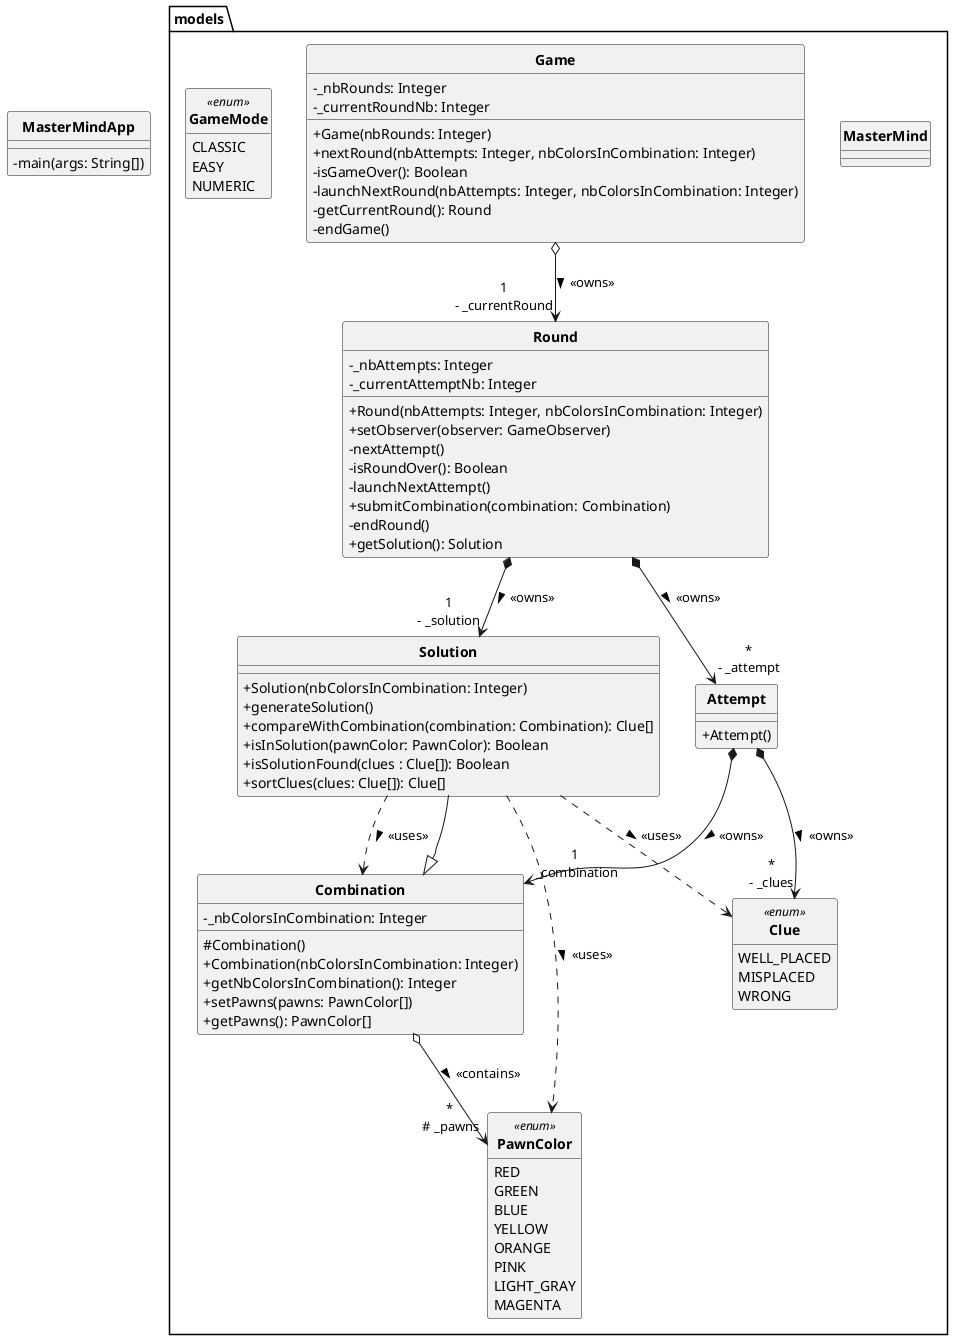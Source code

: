 @startuml

skinparam style strictuml
skinparam classAttributeIconSize 0
skinparam classFontStyle Bold
hide enum methods
hide interface attributes

class MasterMindApp {
    - main(args: String[])
}

package models {
    class MasterMind {}
    class Game {
        - _nbRounds: Integer
        - _currentRoundNb: Integer
        + Game(nbRounds: Integer)
        '+ updateWinRound()
        '+ updateLoseRound()
        '+ updateForfeitRound()
        + nextRound(nbAttempts: Integer, nbColorsInCombination: Integer)
        - isGameOver(): Boolean
        - launchNextRound(nbAttempts: Integer, nbColorsInCombination: Integer)
        - getCurrentRound(): Round
        - endGame()
    }
    class Round {
        - _nbAttempts: Integer
        - _currentAttemptNb: Integer
        + Round(nbAttempts: Integer, nbColorsInCombination: Integer)
        + setObserver(observer: GameObserver)
        '- notifyWinRound()
        '- notifyLoseRound(score: Integer)
        '- notifyForfeitRound()
        - nextAttempt()
        - isRoundOver(): Boolean
        - launchNextAttempt()
        + submitCombination(combination: Combination)
        '- winRound()
        '- loseRound()
        '- forfeitRound()
        - endRound()
        + getSolution(): Solution
    }
    class Combination {
        - _nbColorsInCombination: Integer
        # Combination()
        + Combination(nbColorsInCombination: Integer)
        + getNbColorsInCombination(): Integer
        + setPawns(pawns: PawnColor[])
        + getPawns(): PawnColor[]
    }
    class Solution extends Combination {
        + Solution(nbColorsInCombination: Integer)
        + generateSolution()
        + compareWithCombination(combination: Combination): Clue[]
        + isInSolution(pawnColor: PawnColor): Boolean
        + isSolutionFound(clues : Clue[]): Boolean
        + sortClues(clues: Clue[]): Clue[]
    }
    class Attempt
    {
        + Attempt()
    }
    /'
    class GenerateCluesFactory {
        + createClassic(): GenerateCluesStrategy
        + createEasy(): GenerateCluesStrategy
    }
    class GenerateCluesClassic extends GenerateCluesTemplate implements GenerateCluesStrategy {
        + CluesClassic()
        + generateAdaptedClues(combinationSubmitted: Combination): Clue[]
    }
    class GenerateCluesEasy extends GenerateCluesTemplate implements GenerateCluesStrategy {
        + CluesEasy()
        + generateAdaptesClues(combinationSubmitted: Combination): Clue[]
    }
    class GenerateCluesTemplate {
        + generateClues(combinationSubmitted: Combination): Clue[]
    }

    interface GenerateCluesStrategy <<interface>> {
        + generateAdaptedClues(combinationSubmitted: Combination): Clue[]
    }
    '/

    /'
    interface RoundObserver <<interface>> {
        + updateWinRound()
        + updateLoseRound(score: Integer)
        + updateForfeitRound()
    }
    '/

    enum PawnColor <<enum>> {
        RED
        GREEN
        BLUE
        YELLOW
        ORANGE
        PINK
        LIGHT_GRAY
        MAGENTA
    }
    enum GameMode <<enum>> {
        CLASSIC
        EASY
        NUMERIC
    }
    enum Clue <<enum>> {
        WELL_PLACED
        MISPLACED
        WRONG
    }
}

'Relations

'Models

'Game
Game o--> "1\n- _currentRound" Round : > <<owns>>

'Round
Round *--> "1\n- _solution" Solution : > <<owns>>
'Relation avec observer dans la partie GameObserver
Round *--> "*\n- _attempt" Attempt : > <<owns>>

'Combination
Combination o--> "*\n # _pawns" PawnColor : > <<contains>>

'Solution
Solution ..> PawnColor : > <<uses>>
Solution ..> Clue : > <<uses>>
Solution ..> Combination : > <<uses>>

Attempt *--> "*\n- _clues" Clue : > <<owns>>
Attempt *--> "1\n _combination" Combination : > <<owns>>

'RoundObserver
'RoundObserver <--o "*\n- _roundObserver" Round : > <<observes>>

/'
'GenerateCluesFactory
GenerateCluesFactory ..> GenerateCluesClassic : > <<uses>>
GenerateCluesFactory ..> GenerateCluesEasy : > <<uses>>
GenerateCluesFactory ..> GenerateCluesStrategy : > <<uses>>

'GenerateCluesClassic
GenerateCluesClassic ..> Clue : > <<uses>>

'GenerateCluesEasy
GenerateCluesEasy ..> Clue : > <<uses>>

'GenerateCluesStrategy
GenerateCluesStrategy ..> Clue : > <<uses>>

'GenerateCluesTemplate
GenerateCluesTemplate ..> Clue : > <<uses>>
'/

'Gestion des stratégies dans la vue, mais génération des indices dans le modèle
'C'est le modèle qui renvoit les indices à la vue (triés ou non)
'Tous les Round d'une même instance de Game ont des attributs communs, donc stocker dans Game ?
'Stocker toutes les tentatives de la partie
'Stocker tous les indices obtenus
'Stocker tous les Round de la partie
'Dictionnaire de dictionnaires ?
'Comment prévenir Game que Round est terminé ?
'Classe Attempt

'Finir modèles pour le mardi 5 inclus
'Finir vues et controllers pour le dimanche 10 inclus (rendu 1)

@enduml